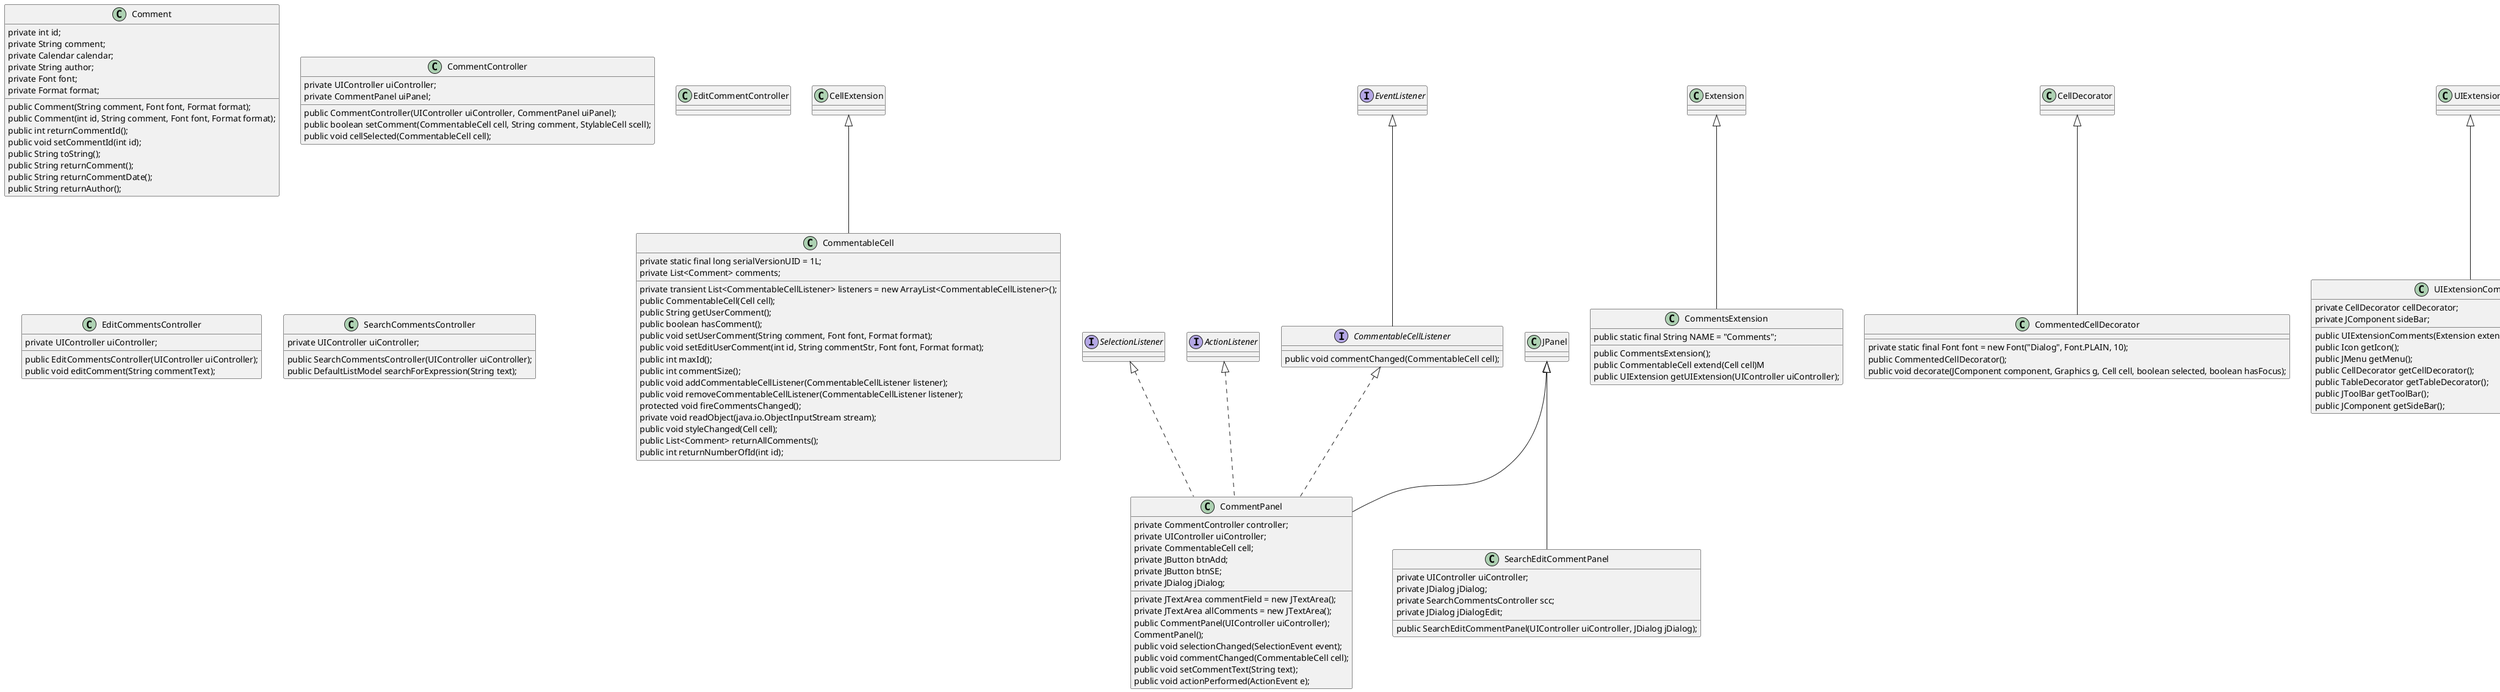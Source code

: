   @startuml doc-files/CORE02.3-Class_Diagram_final.png

class Comment

class Comment {
    private int id;
    private String comment;
    private Calendar calendar;
    private String author;
    private Font font;
    private Format format;
    public Comment(String comment, Font font, Format format);
    public Comment(int id, String comment, Font font, Format format);
    public int returnCommentId();
    public void setCommentId(int id);
    public String toString();
    public String returnComment();
    public String returnCommentDate();
    public String returnAuthor();
}

Class CommentableCell

class CommentableCell extends CellExtension {
    private static final long serialVersionUID = 1L;
    private List<Comment> comments;
    private transient List<CommentableCellListener> listeners = new ArrayList<CommentableCellListener>();
    public CommentableCell(Cell cell);
    public String getUserComment();
    public boolean hasComment();
    public void setUserComment(String comment, Font font, Format format);
    public void setEditUserComment(int id, String commentStr, Font font, Format format);
    public int maxId();
    public int commentSize();
    public void addCommentableCellListener(CommentableCellListener listener);
    public void removeCommentableCellListener(CommentableCellListener listener);
    protected void fireCommentsChanged();
    private void readObject(java.io.ObjectInputStream stream);
    public void styleChanged(Cell cell);
    public List<Comment> returnAllComments();
    public int returnNumberOfId(int id);
}

Class CommentableCell

interface CommentableCellListener extends EventListener {
    public void commentChanged(CommentableCell cell);
}

Class CommentsExtension

class CommentsExtension extends Extension {
    public static final String NAME = "Comments";
    public CommentsExtension();
    public CommentableCell extend(Cell cell)M
    public UIExtension getUIExtension(UIController uiController);
}

Class CommentController

class CommentController {
    private UIController uiController;
    private CommentPanel uiPanel;
    public CommentController(UIController uiController, CommentPanel uiPanel);
    public boolean setComment(CommentableCell cell, String comment, StylableCell scell);
    public void cellSelected(CommentableCell cell);
}

Class CommentPanel

class CommentPanel extends JPanel implements SelectionListener, CommentableCellListener, ActionListener {
    private CommentController controller;
    private UIController uiController;
    private CommentableCell cell;
    private JTextArea commentField = new JTextArea();
    private JTextArea allComments = new JTextArea();
    private JButton btnAdd;
    private JButton btnSE;
    private JDialog jDialog;
    public CommentPanel(UIController uiController);
    CommentPanel();
    public void selectionChanged(SelectionEvent event);
    public void commentChanged(CommentableCell cell);
    public void setCommentText(String text);
    public void actionPerformed(ActionEvent e);
}

Class CommentedCellDecorator

class CommentedCellDecorator extends CellDecorator {
    private static final Font font = new Font("Dialog", Font.PLAIN, 10);
    public CommentedCellDecorator();
    public void decorate(JComponent component, Graphics g, Cell cell, boolean selected, boolean hasFocus);
}

Class UIExtensionComments

class UIExtensionComments extends UIExtension {
    private CellDecorator cellDecorator;
    private JComponent sideBar;
    public UIExtensionComments(Extension extension, UIController uiController);
    public Icon getIcon();
    public JMenu getMenu();
    public CellDecorator getCellDecorator();
    public TableDecorator getTableDecorator();
    public JToolBar getToolBar();
    public JComponent getSideBar();
}

Class EditCommentPanel

class EditCommentPanel extends javax.swing.JPanel {
    private UIController uiControoler;
    private JDialog jDialog;
    private EditCommentsController editCommentsController;
    private Comment comment;
    public EditCommentPanel(UIController uiController, EditCommentsController editCommentsController, JDialog jDialog, Comment comment);
}

Class EditCommentController

class EditCommentsController {
    private UIController uiController;
    public EditCommentsController(UIController uiController);
    public void editComment(String commentText);
}

Class SearchCommentsController

class SearchCommentsController {
    private UIController uiController;
    public SearchCommentsController(UIController uiController);
    public DefaultListModel searchForExpression(String text);
}

Class SearchEditCommentPanel

class SearchEditCommentPanel extends JPanel {
    private UIController uiController;
    private JDialog jDialog;
    private SearchCommentsController scc;
    private JDialog jDialogEdit;
    public SearchEditCommentPanel(UIController uiController, JDialog jDialog);
}

  @enduml
